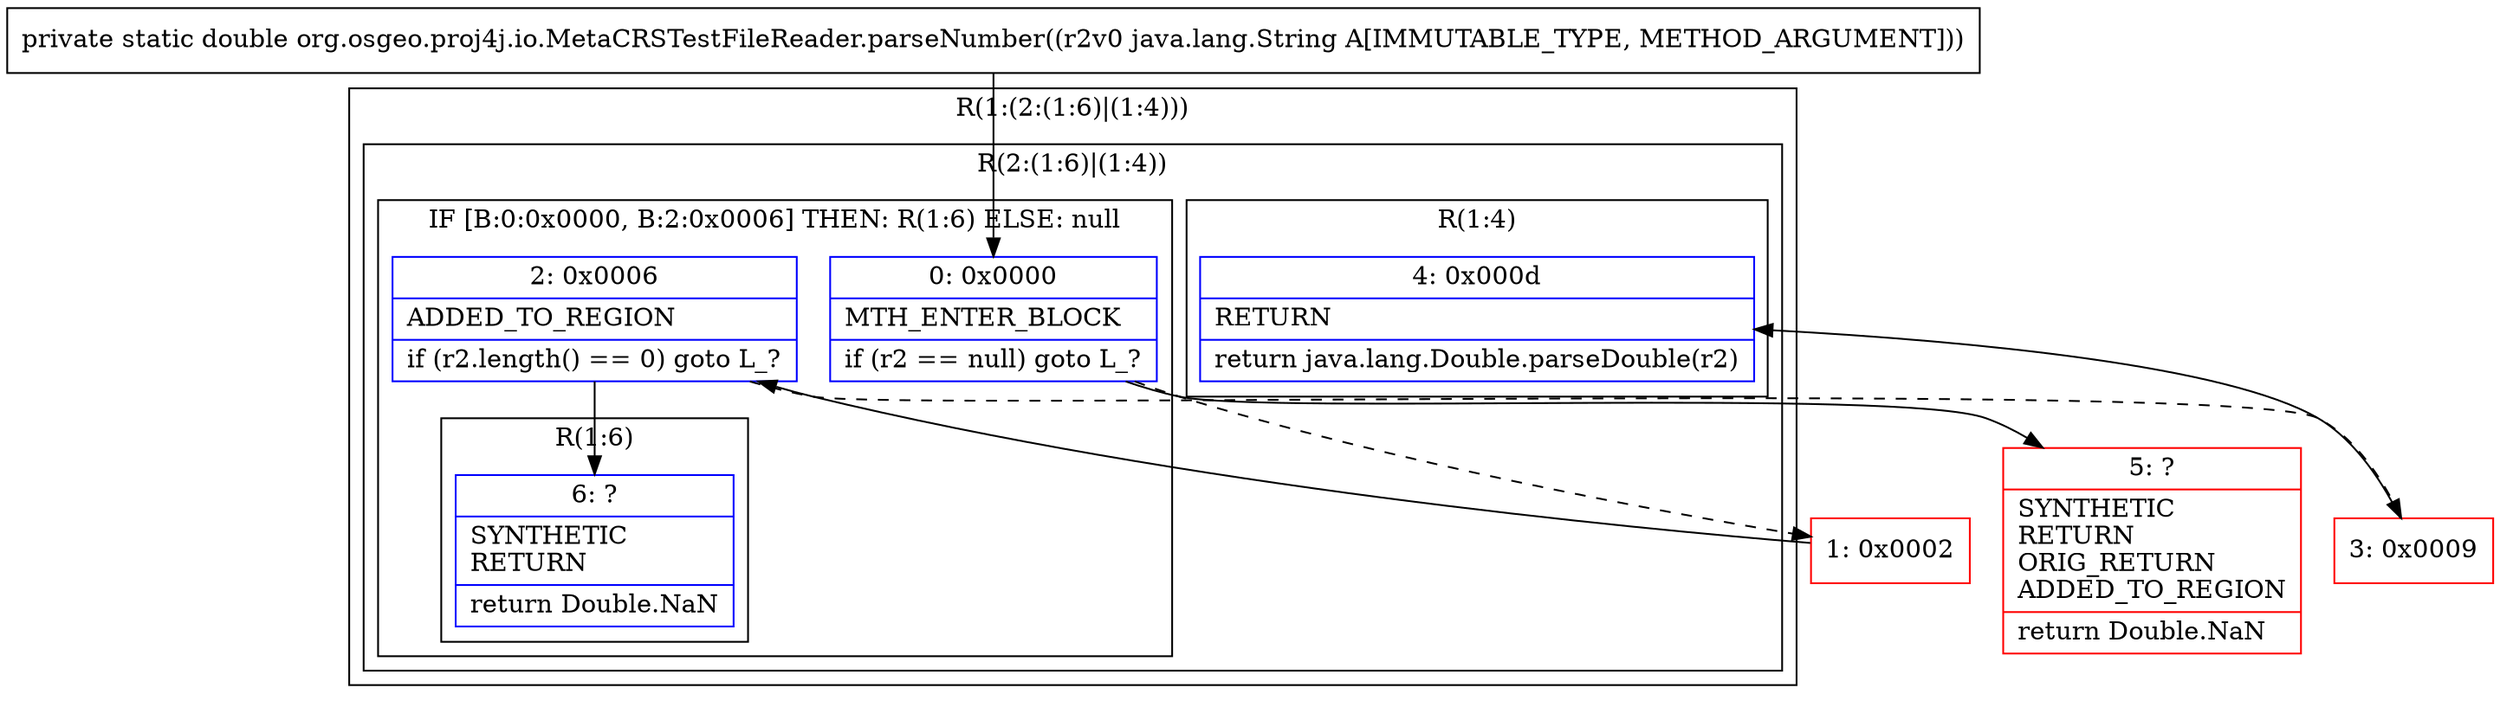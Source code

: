 digraph "CFG fororg.osgeo.proj4j.io.MetaCRSTestFileReader.parseNumber(Ljava\/lang\/String;)D" {
subgraph cluster_Region_700943393 {
label = "R(1:(2:(1:6)|(1:4)))";
node [shape=record,color=blue];
subgraph cluster_Region_1322444111 {
label = "R(2:(1:6)|(1:4))";
node [shape=record,color=blue];
subgraph cluster_IfRegion_1769675153 {
label = "IF [B:0:0x0000, B:2:0x0006] THEN: R(1:6) ELSE: null";
node [shape=record,color=blue];
Node_0 [shape=record,label="{0\:\ 0x0000|MTH_ENTER_BLOCK\l|if (r2 == null) goto L_?\l}"];
Node_2 [shape=record,label="{2\:\ 0x0006|ADDED_TO_REGION\l|if (r2.length() == 0) goto L_?\l}"];
subgraph cluster_Region_1840828837 {
label = "R(1:6)";
node [shape=record,color=blue];
Node_6 [shape=record,label="{6\:\ ?|SYNTHETIC\lRETURN\l|return Double.NaN\l}"];
}
}
subgraph cluster_Region_2022440631 {
label = "R(1:4)";
node [shape=record,color=blue];
Node_4 [shape=record,label="{4\:\ 0x000d|RETURN\l|return java.lang.Double.parseDouble(r2)\l}"];
}
}
}
Node_1 [shape=record,color=red,label="{1\:\ 0x0002}"];
Node_3 [shape=record,color=red,label="{3\:\ 0x0009}"];
Node_5 [shape=record,color=red,label="{5\:\ ?|SYNTHETIC\lRETURN\lORIG_RETURN\lADDED_TO_REGION\l|return Double.NaN\l}"];
MethodNode[shape=record,label="{private static double org.osgeo.proj4j.io.MetaCRSTestFileReader.parseNumber((r2v0 java.lang.String A[IMMUTABLE_TYPE, METHOD_ARGUMENT])) }"];
MethodNode -> Node_0;
Node_0 -> Node_1[style=dashed];
Node_0 -> Node_5;
Node_2 -> Node_3[style=dashed];
Node_2 -> Node_6;
Node_1 -> Node_2;
Node_3 -> Node_4;
}

